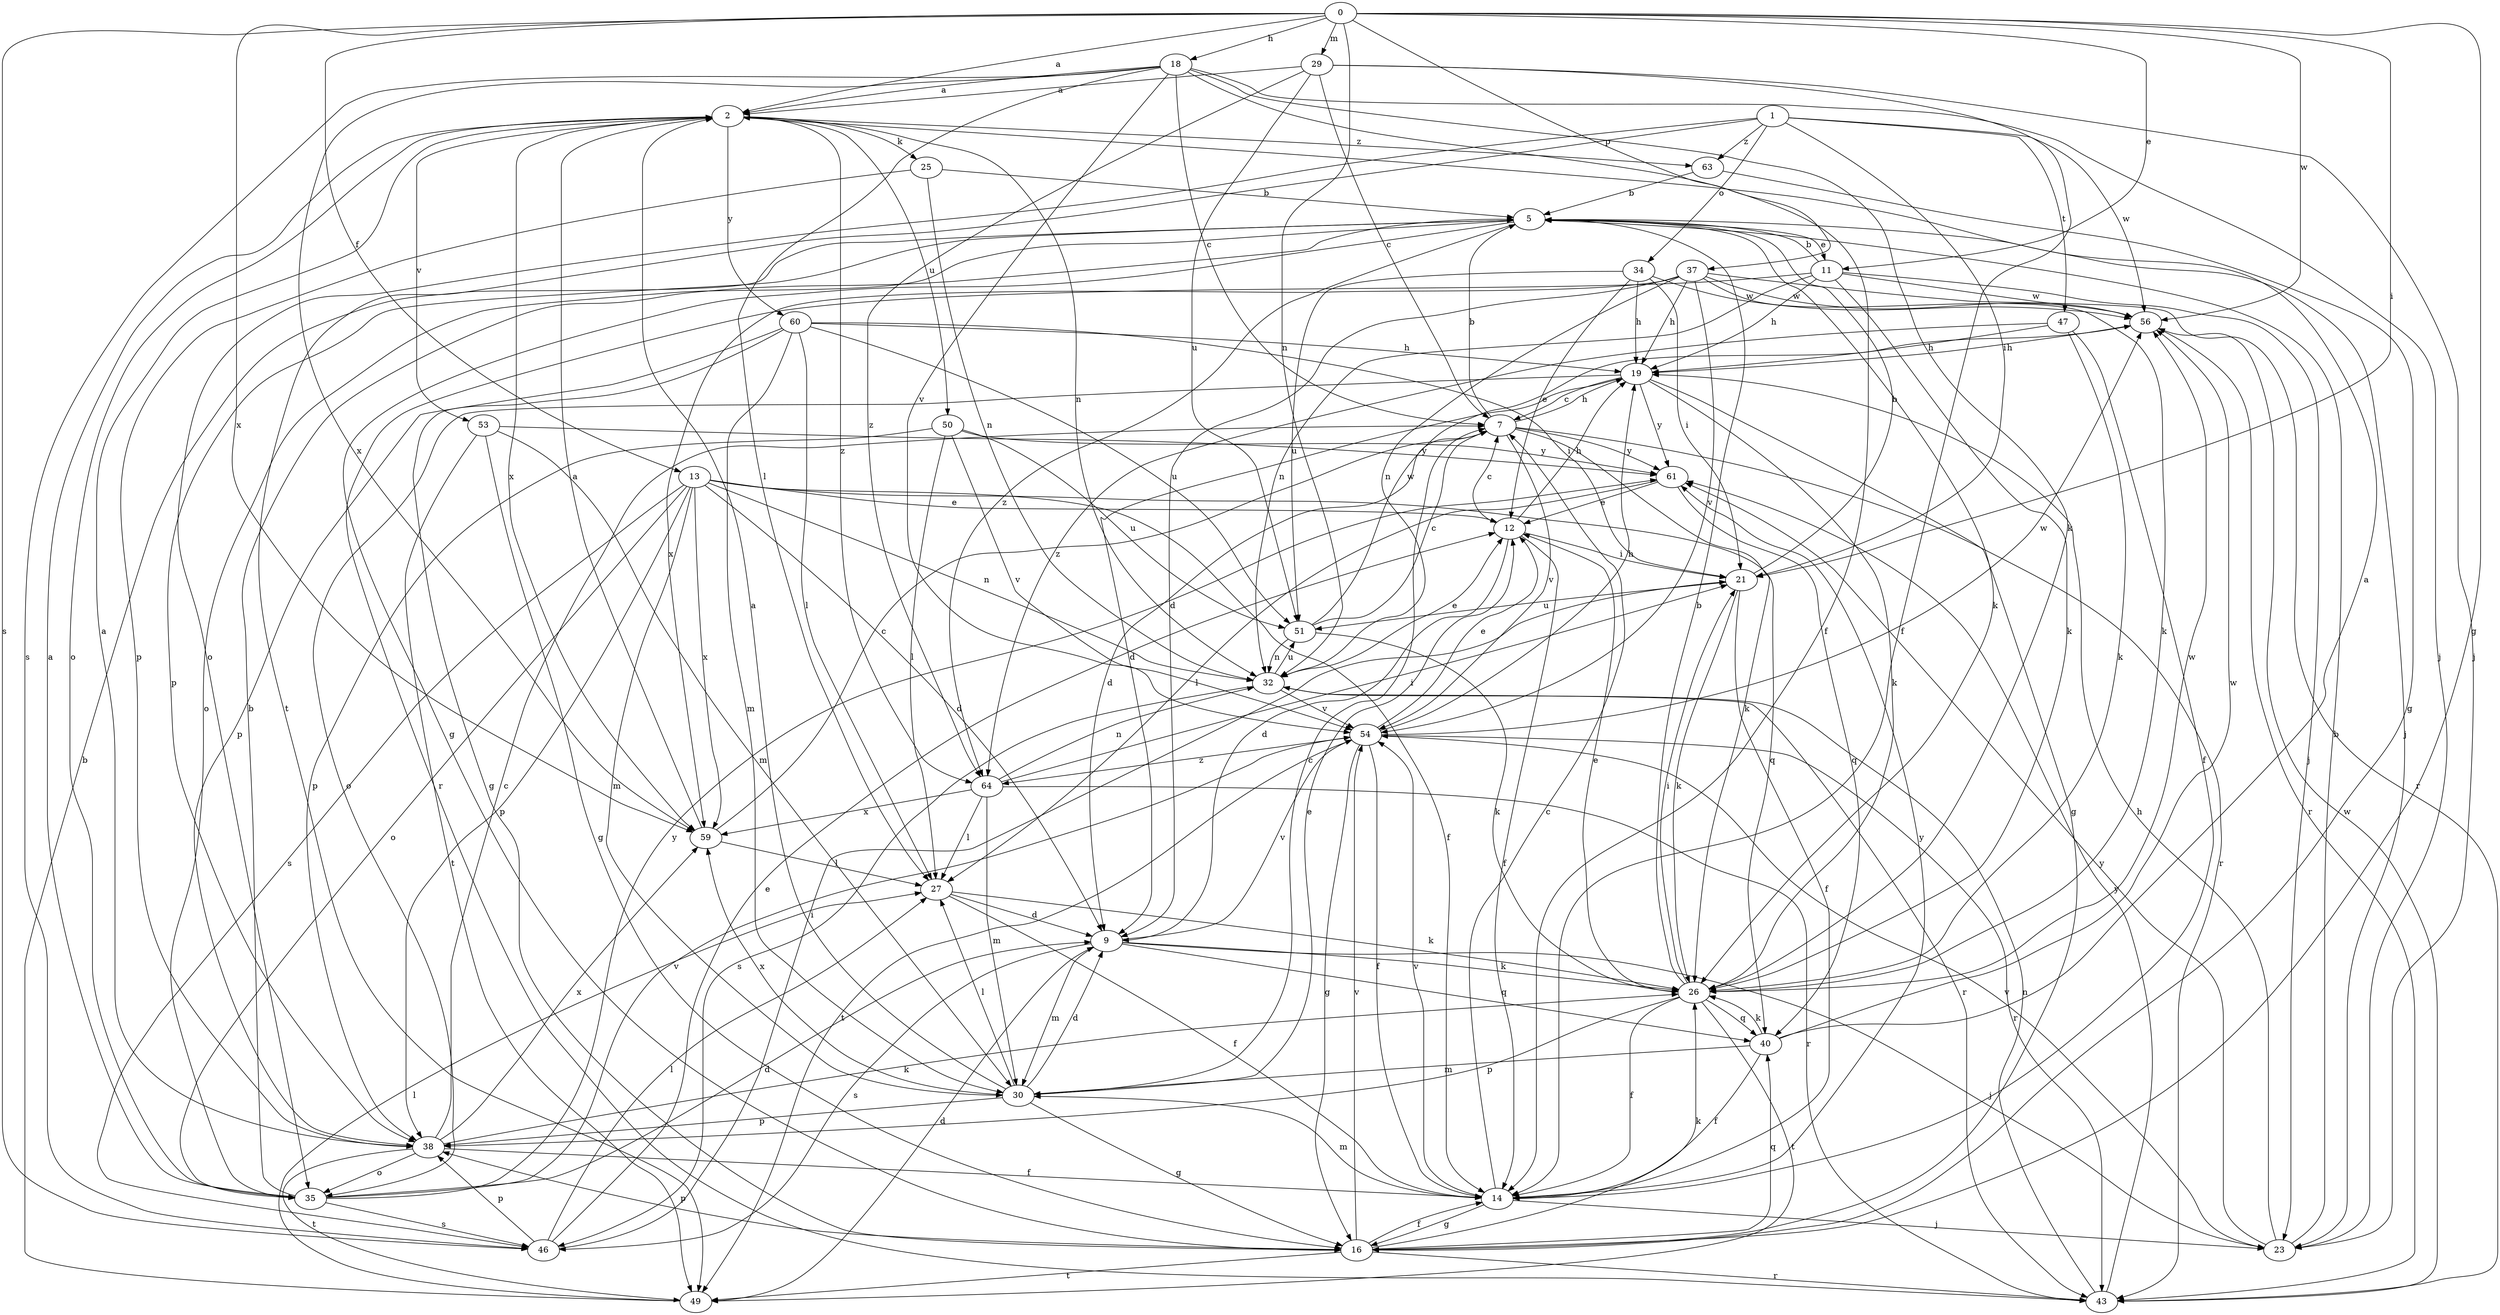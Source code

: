 strict digraph  {
0;
1;
2;
5;
7;
9;
11;
12;
13;
14;
16;
18;
19;
21;
23;
25;
26;
27;
29;
30;
32;
34;
35;
37;
38;
40;
43;
46;
47;
49;
50;
51;
53;
54;
56;
59;
60;
61;
63;
64;
0 -> 2  [label=a];
0 -> 11  [label=e];
0 -> 13  [label=f];
0 -> 16  [label=g];
0 -> 18  [label=h];
0 -> 21  [label=i];
0 -> 29  [label=m];
0 -> 32  [label=n];
0 -> 37  [label=p];
0 -> 46  [label=s];
0 -> 56  [label=w];
0 -> 59  [label=x];
1 -> 21  [label=i];
1 -> 34  [label=o];
1 -> 35  [label=o];
1 -> 47  [label=t];
1 -> 49  [label=t];
1 -> 56  [label=w];
1 -> 63  [label=z];
2 -> 25  [label=k];
2 -> 32  [label=n];
2 -> 35  [label=o];
2 -> 50  [label=u];
2 -> 53  [label=v];
2 -> 59  [label=x];
2 -> 60  [label=y];
2 -> 63  [label=z];
2 -> 64  [label=z];
5 -> 11  [label=e];
5 -> 16  [label=g];
5 -> 23  [label=j];
5 -> 26  [label=k];
5 -> 35  [label=o];
5 -> 38  [label=p];
5 -> 64  [label=z];
7 -> 5  [label=b];
7 -> 9  [label=d];
7 -> 19  [label=h];
7 -> 26  [label=k];
7 -> 43  [label=r];
7 -> 54  [label=v];
7 -> 61  [label=y];
9 -> 23  [label=j];
9 -> 26  [label=k];
9 -> 30  [label=m];
9 -> 40  [label=q];
9 -> 46  [label=s];
9 -> 54  [label=v];
11 -> 5  [label=b];
11 -> 19  [label=h];
11 -> 23  [label=j];
11 -> 26  [label=k];
11 -> 32  [label=n];
11 -> 43  [label=r];
11 -> 56  [label=w];
12 -> 7  [label=c];
12 -> 9  [label=d];
12 -> 14  [label=f];
12 -> 19  [label=h];
12 -> 21  [label=i];
13 -> 9  [label=d];
13 -> 12  [label=e];
13 -> 14  [label=f];
13 -> 30  [label=m];
13 -> 32  [label=n];
13 -> 35  [label=o];
13 -> 38  [label=p];
13 -> 40  [label=q];
13 -> 46  [label=s];
13 -> 59  [label=x];
14 -> 7  [label=c];
14 -> 16  [label=g];
14 -> 23  [label=j];
14 -> 30  [label=m];
14 -> 54  [label=v];
14 -> 61  [label=y];
16 -> 14  [label=f];
16 -> 26  [label=k];
16 -> 38  [label=p];
16 -> 40  [label=q];
16 -> 43  [label=r];
16 -> 49  [label=t];
16 -> 54  [label=v];
18 -> 2  [label=a];
18 -> 7  [label=c];
18 -> 14  [label=f];
18 -> 23  [label=j];
18 -> 26  [label=k];
18 -> 27  [label=l];
18 -> 46  [label=s];
18 -> 54  [label=v];
18 -> 59  [label=x];
19 -> 7  [label=c];
19 -> 9  [label=d];
19 -> 16  [label=g];
19 -> 26  [label=k];
19 -> 35  [label=o];
19 -> 61  [label=y];
21 -> 5  [label=b];
21 -> 14  [label=f];
21 -> 26  [label=k];
21 -> 51  [label=u];
23 -> 5  [label=b];
23 -> 19  [label=h];
23 -> 54  [label=v];
23 -> 61  [label=y];
25 -> 5  [label=b];
25 -> 32  [label=n];
25 -> 38  [label=p];
26 -> 5  [label=b];
26 -> 12  [label=e];
26 -> 14  [label=f];
26 -> 21  [label=i];
26 -> 38  [label=p];
26 -> 40  [label=q];
26 -> 49  [label=t];
26 -> 56  [label=w];
27 -> 9  [label=d];
27 -> 14  [label=f];
27 -> 26  [label=k];
29 -> 2  [label=a];
29 -> 7  [label=c];
29 -> 14  [label=f];
29 -> 23  [label=j];
29 -> 51  [label=u];
29 -> 64  [label=z];
30 -> 2  [label=a];
30 -> 7  [label=c];
30 -> 9  [label=d];
30 -> 12  [label=e];
30 -> 16  [label=g];
30 -> 27  [label=l];
30 -> 38  [label=p];
30 -> 59  [label=x];
32 -> 12  [label=e];
32 -> 43  [label=r];
32 -> 46  [label=s];
32 -> 51  [label=u];
32 -> 54  [label=v];
34 -> 12  [label=e];
34 -> 19  [label=h];
34 -> 21  [label=i];
34 -> 51  [label=u];
34 -> 56  [label=w];
35 -> 2  [label=a];
35 -> 5  [label=b];
35 -> 9  [label=d];
35 -> 46  [label=s];
35 -> 54  [label=v];
35 -> 61  [label=y];
37 -> 9  [label=d];
37 -> 19  [label=h];
37 -> 26  [label=k];
37 -> 32  [label=n];
37 -> 43  [label=r];
37 -> 54  [label=v];
37 -> 56  [label=w];
37 -> 59  [label=x];
38 -> 2  [label=a];
38 -> 7  [label=c];
38 -> 14  [label=f];
38 -> 26  [label=k];
38 -> 35  [label=o];
38 -> 49  [label=t];
38 -> 59  [label=x];
40 -> 2  [label=a];
40 -> 14  [label=f];
40 -> 26  [label=k];
40 -> 30  [label=m];
40 -> 56  [label=w];
43 -> 32  [label=n];
43 -> 56  [label=w];
43 -> 61  [label=y];
46 -> 12  [label=e];
46 -> 21  [label=i];
46 -> 27  [label=l];
46 -> 38  [label=p];
47 -> 14  [label=f];
47 -> 19  [label=h];
47 -> 26  [label=k];
47 -> 64  [label=z];
49 -> 5  [label=b];
49 -> 9  [label=d];
49 -> 27  [label=l];
50 -> 27  [label=l];
50 -> 38  [label=p];
50 -> 51  [label=u];
50 -> 54  [label=v];
50 -> 61  [label=y];
51 -> 7  [label=c];
51 -> 26  [label=k];
51 -> 32  [label=n];
51 -> 56  [label=w];
53 -> 16  [label=g];
53 -> 30  [label=m];
53 -> 49  [label=t];
53 -> 61  [label=y];
54 -> 12  [label=e];
54 -> 14  [label=f];
54 -> 16  [label=g];
54 -> 19  [label=h];
54 -> 43  [label=r];
54 -> 49  [label=t];
54 -> 56  [label=w];
54 -> 64  [label=z];
56 -> 19  [label=h];
56 -> 43  [label=r];
59 -> 2  [label=a];
59 -> 7  [label=c];
59 -> 27  [label=l];
60 -> 16  [label=g];
60 -> 19  [label=h];
60 -> 21  [label=i];
60 -> 27  [label=l];
60 -> 30  [label=m];
60 -> 38  [label=p];
60 -> 51  [label=u];
61 -> 12  [label=e];
61 -> 27  [label=l];
61 -> 40  [label=q];
63 -> 5  [label=b];
63 -> 16  [label=g];
64 -> 21  [label=i];
64 -> 27  [label=l];
64 -> 30  [label=m];
64 -> 32  [label=n];
64 -> 43  [label=r];
64 -> 59  [label=x];
}
